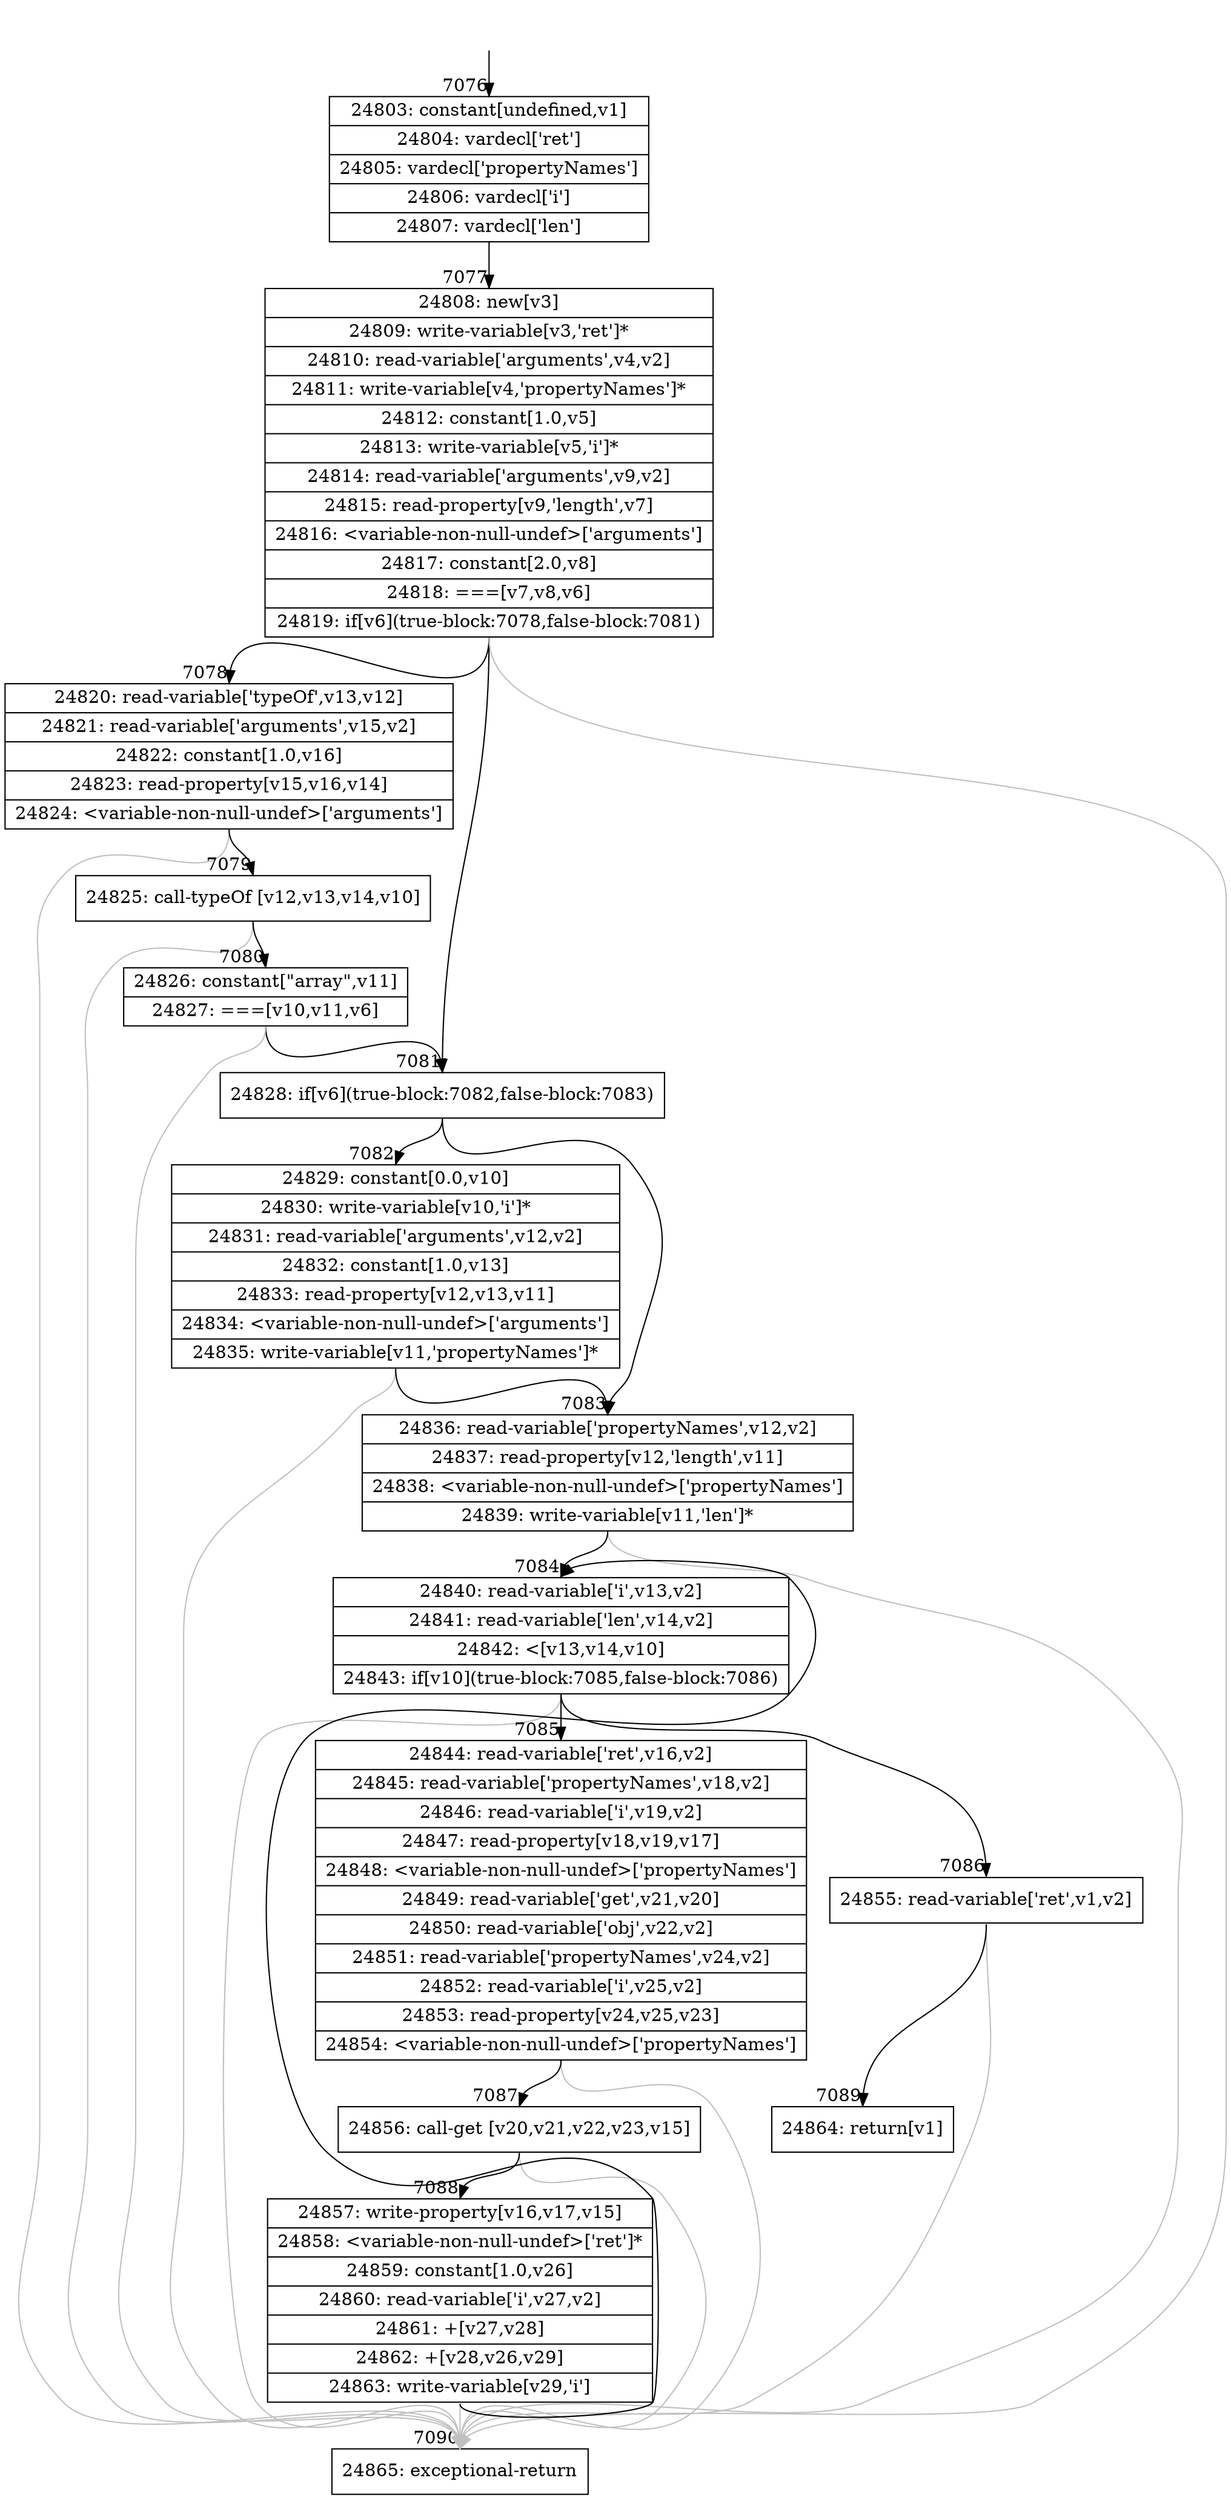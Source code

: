 digraph {
rankdir="TD"
BB_entry585[shape=none,label=""];
BB_entry585 -> BB7076 [tailport=s, headport=n, headlabel="    7076"]
BB7076 [shape=record label="{24803: constant[undefined,v1]|24804: vardecl['ret']|24805: vardecl['propertyNames']|24806: vardecl['i']|24807: vardecl['len']}" ] 
BB7076 -> BB7077 [tailport=s, headport=n, headlabel="      7077"]
BB7077 [shape=record label="{24808: new[v3]|24809: write-variable[v3,'ret']*|24810: read-variable['arguments',v4,v2]|24811: write-variable[v4,'propertyNames']*|24812: constant[1.0,v5]|24813: write-variable[v5,'i']*|24814: read-variable['arguments',v9,v2]|24815: read-property[v9,'length',v7]|24816: \<variable-non-null-undef\>['arguments']|24817: constant[2.0,v8]|24818: ===[v7,v8,v6]|24819: if[v6](true-block:7078,false-block:7081)}" ] 
BB7077 -> BB7081 [tailport=s, headport=n, headlabel="      7081"]
BB7077 -> BB7078 [tailport=s, headport=n, headlabel="      7078"]
BB7077 -> BB7090 [tailport=s, headport=n, color=gray, headlabel="      7090"]
BB7078 [shape=record label="{24820: read-variable['typeOf',v13,v12]|24821: read-variable['arguments',v15,v2]|24822: constant[1.0,v16]|24823: read-property[v15,v16,v14]|24824: \<variable-non-null-undef\>['arguments']}" ] 
BB7078 -> BB7079 [tailport=s, headport=n, headlabel="      7079"]
BB7078 -> BB7090 [tailport=s, headport=n, color=gray]
BB7079 [shape=record label="{24825: call-typeOf [v12,v13,v14,v10]}" ] 
BB7079 -> BB7080 [tailport=s, headport=n, headlabel="      7080"]
BB7079 -> BB7090 [tailport=s, headport=n, color=gray]
BB7080 [shape=record label="{24826: constant[\"array\",v11]|24827: ===[v10,v11,v6]}" ] 
BB7080 -> BB7081 [tailport=s, headport=n]
BB7080 -> BB7090 [tailport=s, headport=n, color=gray]
BB7081 [shape=record label="{24828: if[v6](true-block:7082,false-block:7083)}" ] 
BB7081 -> BB7082 [tailport=s, headport=n, headlabel="      7082"]
BB7081 -> BB7083 [tailport=s, headport=n, headlabel="      7083"]
BB7082 [shape=record label="{24829: constant[0.0,v10]|24830: write-variable[v10,'i']*|24831: read-variable['arguments',v12,v2]|24832: constant[1.0,v13]|24833: read-property[v12,v13,v11]|24834: \<variable-non-null-undef\>['arguments']|24835: write-variable[v11,'propertyNames']*}" ] 
BB7082 -> BB7083 [tailport=s, headport=n]
BB7082 -> BB7090 [tailport=s, headport=n, color=gray]
BB7083 [shape=record label="{24836: read-variable['propertyNames',v12,v2]|24837: read-property[v12,'length',v11]|24838: \<variable-non-null-undef\>['propertyNames']|24839: write-variable[v11,'len']*}" ] 
BB7083 -> BB7084 [tailport=s, headport=n, headlabel="      7084"]
BB7083 -> BB7090 [tailport=s, headport=n, color=gray]
BB7084 [shape=record label="{24840: read-variable['i',v13,v2]|24841: read-variable['len',v14,v2]|24842: \<[v13,v14,v10]|24843: if[v10](true-block:7085,false-block:7086)}" ] 
BB7084 -> BB7085 [tailport=s, headport=n, headlabel="      7085"]
BB7084 -> BB7086 [tailport=s, headport=n, headlabel="      7086"]
BB7084 -> BB7090 [tailport=s, headport=n, color=gray]
BB7085 [shape=record label="{24844: read-variable['ret',v16,v2]|24845: read-variable['propertyNames',v18,v2]|24846: read-variable['i',v19,v2]|24847: read-property[v18,v19,v17]|24848: \<variable-non-null-undef\>['propertyNames']|24849: read-variable['get',v21,v20]|24850: read-variable['obj',v22,v2]|24851: read-variable['propertyNames',v24,v2]|24852: read-variable['i',v25,v2]|24853: read-property[v24,v25,v23]|24854: \<variable-non-null-undef\>['propertyNames']}" ] 
BB7085 -> BB7087 [tailport=s, headport=n, headlabel="      7087"]
BB7085 -> BB7090 [tailport=s, headport=n, color=gray]
BB7086 [shape=record label="{24855: read-variable['ret',v1,v2]}" ] 
BB7086 -> BB7089 [tailport=s, headport=n, headlabel="      7089"]
BB7086 -> BB7090 [tailport=s, headport=n, color=gray]
BB7087 [shape=record label="{24856: call-get [v20,v21,v22,v23,v15]}" ] 
BB7087 -> BB7088 [tailport=s, headport=n, headlabel="      7088"]
BB7087 -> BB7090 [tailport=s, headport=n, color=gray]
BB7088 [shape=record label="{24857: write-property[v16,v17,v15]|24858: \<variable-non-null-undef\>['ret']*|24859: constant[1.0,v26]|24860: read-variable['i',v27,v2]|24861: +[v27,v28]|24862: +[v28,v26,v29]|24863: write-variable[v29,'i']}" ] 
BB7088 -> BB7084 [tailport=s, headport=n]
BB7088 -> BB7090 [tailport=s, headport=n, color=gray]
BB7089 [shape=record label="{24864: return[v1]}" ] 
BB7090 [shape=record label="{24865: exceptional-return}" ] 
//#$~ 13116
}
